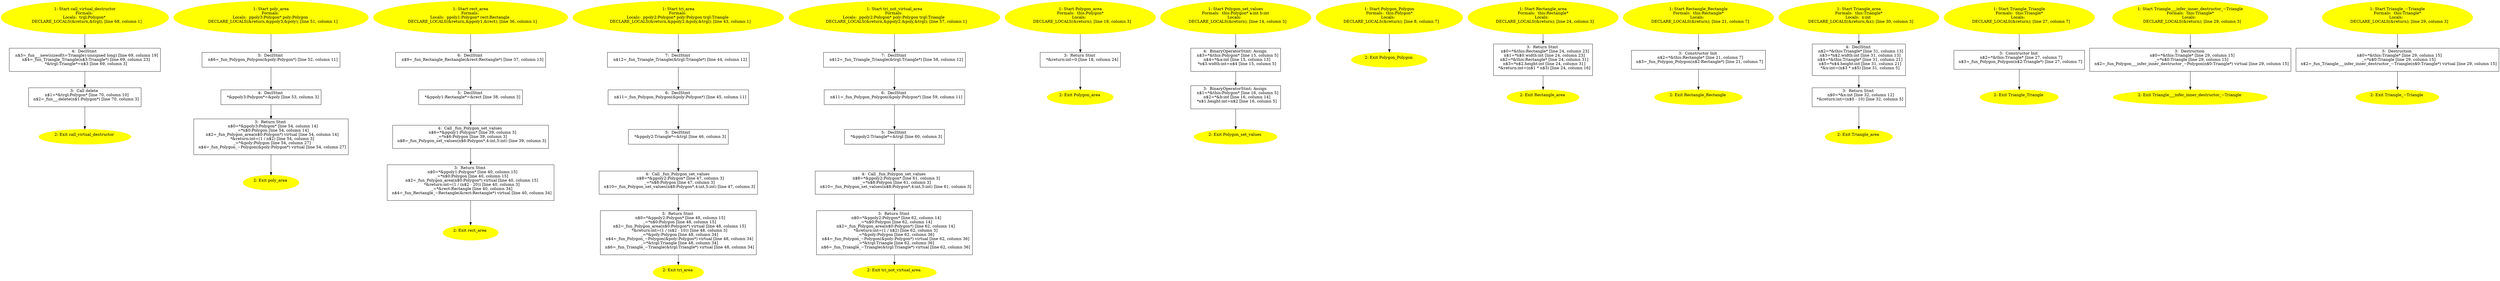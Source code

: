 /* @generated */
digraph cfg {
"call_virtual_destructor#6847397116347440235.d267757a410b72cac399f5e3d0ee0f45_1" [label="1: Start call_virtual_destructor\nFormals: \nLocals:  trgl:Polygon* \n   DECLARE_LOCALS(&return,&trgl); [line 68, column 1]\n " color=yellow style=filled]
	

	 "call_virtual_destructor#6847397116347440235.d267757a410b72cac399f5e3d0ee0f45_1" -> "call_virtual_destructor#6847397116347440235.d267757a410b72cac399f5e3d0ee0f45_4" ;
"call_virtual_destructor#6847397116347440235.d267757a410b72cac399f5e3d0ee0f45_2" [label="2: Exit call_virtual_destructor \n  " color=yellow style=filled]
	

"call_virtual_destructor#6847397116347440235.d267757a410b72cac399f5e3d0ee0f45_3" [label="3:  Call delete \n   n$1=*&trgl:Polygon* [line 70, column 10]\n  n$2=_fun___delete(n$1:Polygon*) [line 70, column 3]\n " shape="box"]
	

	 "call_virtual_destructor#6847397116347440235.d267757a410b72cac399f5e3d0ee0f45_3" -> "call_virtual_destructor#6847397116347440235.d267757a410b72cac399f5e3d0ee0f45_2" ;
"call_virtual_destructor#6847397116347440235.d267757a410b72cac399f5e3d0ee0f45_4" [label="4:  DeclStmt \n   n$3=_fun___new(sizeof(t=Triangle):unsigned long) [line 69, column 19]\n  n$4=_fun_Triangle_Triangle(n$3:Triangle*) [line 69, column 23]\n  *&trgl:Triangle*=n$3 [line 69, column 3]\n " shape="box"]
	

	 "call_virtual_destructor#6847397116347440235.d267757a410b72cac399f5e3d0ee0f45_4" -> "call_virtual_destructor#6847397116347440235.d267757a410b72cac399f5e3d0ee0f45_3" ;
"poly_area#4209622570361008343.816833144841084a7fd6071bbff4c354_1" [label="1: Start poly_area\nFormals: \nLocals:  ppoly3:Polygon* poly:Polygon \n   DECLARE_LOCALS(&return,&ppoly3,&poly); [line 51, column 1]\n " color=yellow style=filled]
	

	 "poly_area#4209622570361008343.816833144841084a7fd6071bbff4c354_1" -> "poly_area#4209622570361008343.816833144841084a7fd6071bbff4c354_5" ;
"poly_area#4209622570361008343.816833144841084a7fd6071bbff4c354_2" [label="2: Exit poly_area \n  " color=yellow style=filled]
	

"poly_area#4209622570361008343.816833144841084a7fd6071bbff4c354_3" [label="3:  Return Stmt \n   n$0=*&ppoly3:Polygon* [line 54, column 14]\n  _=*n$0:Polygon [line 54, column 14]\n  n$2=_fun_Polygon_area(n$0:Polygon*) virtual [line 54, column 14]\n  *&return:int=(1 / n$2) [line 54, column 3]\n  _=*&poly:Polygon [line 54, column 27]\n  n$4=_fun_Polygon_~Polygon(&poly:Polygon*) virtual [line 54, column 27]\n " shape="box"]
	

	 "poly_area#4209622570361008343.816833144841084a7fd6071bbff4c354_3" -> "poly_area#4209622570361008343.816833144841084a7fd6071bbff4c354_2" ;
"poly_area#4209622570361008343.816833144841084a7fd6071bbff4c354_4" [label="4:  DeclStmt \n   *&ppoly3:Polygon*=&poly [line 53, column 3]\n " shape="box"]
	

	 "poly_area#4209622570361008343.816833144841084a7fd6071bbff4c354_4" -> "poly_area#4209622570361008343.816833144841084a7fd6071bbff4c354_3" ;
"poly_area#4209622570361008343.816833144841084a7fd6071bbff4c354_5" [label="5:  DeclStmt \n   n$6=_fun_Polygon_Polygon(&poly:Polygon*) [line 52, column 11]\n " shape="box"]
	

	 "poly_area#4209622570361008343.816833144841084a7fd6071bbff4c354_5" -> "poly_area#4209622570361008343.816833144841084a7fd6071bbff4c354_4" ;
"rect_area#9087317270636867019.dedb17c23e2d96ddd6e1087003e78815_1" [label="1: Start rect_area\nFormals: \nLocals:  ppoly1:Polygon* rect:Rectangle \n   DECLARE_LOCALS(&return,&ppoly1,&rect); [line 36, column 1]\n " color=yellow style=filled]
	

	 "rect_area#9087317270636867019.dedb17c23e2d96ddd6e1087003e78815_1" -> "rect_area#9087317270636867019.dedb17c23e2d96ddd6e1087003e78815_6" ;
"rect_area#9087317270636867019.dedb17c23e2d96ddd6e1087003e78815_2" [label="2: Exit rect_area \n  " color=yellow style=filled]
	

"rect_area#9087317270636867019.dedb17c23e2d96ddd6e1087003e78815_3" [label="3:  Return Stmt \n   n$0=*&ppoly1:Polygon* [line 40, column 15]\n  _=*n$0:Polygon [line 40, column 15]\n  n$2=_fun_Polygon_area(n$0:Polygon*) virtual [line 40, column 15]\n  *&return:int=(1 / (n$2 - 20)) [line 40, column 3]\n  _=*&rect:Rectangle [line 40, column 34]\n  n$4=_fun_Rectangle_~Rectangle(&rect:Rectangle*) virtual [line 40, column 34]\n " shape="box"]
	

	 "rect_area#9087317270636867019.dedb17c23e2d96ddd6e1087003e78815_3" -> "rect_area#9087317270636867019.dedb17c23e2d96ddd6e1087003e78815_2" ;
"rect_area#9087317270636867019.dedb17c23e2d96ddd6e1087003e78815_4" [label="4:  Call _fun_Polygon_set_values \n   n$6=*&ppoly1:Polygon* [line 39, column 3]\n  _=*n$6:Polygon [line 39, column 3]\n  n$8=_fun_Polygon_set_values(n$6:Polygon*,4:int,5:int) [line 39, column 3]\n " shape="box"]
	

	 "rect_area#9087317270636867019.dedb17c23e2d96ddd6e1087003e78815_4" -> "rect_area#9087317270636867019.dedb17c23e2d96ddd6e1087003e78815_3" ;
"rect_area#9087317270636867019.dedb17c23e2d96ddd6e1087003e78815_5" [label="5:  DeclStmt \n   *&ppoly1:Rectangle*=&rect [line 38, column 3]\n " shape="box"]
	

	 "rect_area#9087317270636867019.dedb17c23e2d96ddd6e1087003e78815_5" -> "rect_area#9087317270636867019.dedb17c23e2d96ddd6e1087003e78815_4" ;
"rect_area#9087317270636867019.dedb17c23e2d96ddd6e1087003e78815_6" [label="6:  DeclStmt \n   n$9=_fun_Rectangle_Rectangle(&rect:Rectangle*) [line 37, column 13]\n " shape="box"]
	

	 "rect_area#9087317270636867019.dedb17c23e2d96ddd6e1087003e78815_6" -> "rect_area#9087317270636867019.dedb17c23e2d96ddd6e1087003e78815_5" ;
"tri_area#1215149030941579879.cc7663ab4ea89457778545059b70bc38_1" [label="1: Start tri_area\nFormals: \nLocals:  ppoly2:Polygon* poly:Polygon trgl:Triangle \n   DECLARE_LOCALS(&return,&ppoly2,&poly,&trgl); [line 43, column 1]\n " color=yellow style=filled]
	

	 "tri_area#1215149030941579879.cc7663ab4ea89457778545059b70bc38_1" -> "tri_area#1215149030941579879.cc7663ab4ea89457778545059b70bc38_7" ;
"tri_area#1215149030941579879.cc7663ab4ea89457778545059b70bc38_2" [label="2: Exit tri_area \n  " color=yellow style=filled]
	

"tri_area#1215149030941579879.cc7663ab4ea89457778545059b70bc38_3" [label="3:  Return Stmt \n   n$0=*&ppoly2:Polygon* [line 48, column 15]\n  _=*n$0:Polygon [line 48, column 15]\n  n$2=_fun_Polygon_area(n$0:Polygon*) virtual [line 48, column 15]\n  *&return:int=(1 / (n$2 - 10)) [line 48, column 3]\n  _=*&poly:Polygon [line 48, column 34]\n  n$4=_fun_Polygon_~Polygon(&poly:Polygon*) virtual [line 48, column 34]\n  _=*&trgl:Triangle [line 48, column 34]\n  n$6=_fun_Triangle_~Triangle(&trgl:Triangle*) virtual [line 48, column 34]\n " shape="box"]
	

	 "tri_area#1215149030941579879.cc7663ab4ea89457778545059b70bc38_3" -> "tri_area#1215149030941579879.cc7663ab4ea89457778545059b70bc38_2" ;
"tri_area#1215149030941579879.cc7663ab4ea89457778545059b70bc38_4" [label="4:  Call _fun_Polygon_set_values \n   n$8=*&ppoly2:Polygon* [line 47, column 3]\n  _=*n$8:Polygon [line 47, column 3]\n  n$10=_fun_Polygon_set_values(n$8:Polygon*,4:int,5:int) [line 47, column 3]\n " shape="box"]
	

	 "tri_area#1215149030941579879.cc7663ab4ea89457778545059b70bc38_4" -> "tri_area#1215149030941579879.cc7663ab4ea89457778545059b70bc38_3" ;
"tri_area#1215149030941579879.cc7663ab4ea89457778545059b70bc38_5" [label="5:  DeclStmt \n   *&ppoly2:Triangle*=&trgl [line 46, column 3]\n " shape="box"]
	

	 "tri_area#1215149030941579879.cc7663ab4ea89457778545059b70bc38_5" -> "tri_area#1215149030941579879.cc7663ab4ea89457778545059b70bc38_4" ;
"tri_area#1215149030941579879.cc7663ab4ea89457778545059b70bc38_6" [label="6:  DeclStmt \n   n$11=_fun_Polygon_Polygon(&poly:Polygon*) [line 45, column 11]\n " shape="box"]
	

	 "tri_area#1215149030941579879.cc7663ab4ea89457778545059b70bc38_6" -> "tri_area#1215149030941579879.cc7663ab4ea89457778545059b70bc38_5" ;
"tri_area#1215149030941579879.cc7663ab4ea89457778545059b70bc38_7" [label="7:  DeclStmt \n   n$12=_fun_Triangle_Triangle(&trgl:Triangle*) [line 44, column 12]\n " shape="box"]
	

	 "tri_area#1215149030941579879.cc7663ab4ea89457778545059b70bc38_7" -> "tri_area#1215149030941579879.cc7663ab4ea89457778545059b70bc38_6" ;
"tri_not_virtual_area#9435562296359660595.88e7106fc7dcfd34401502a9deb415ac_1" [label="1: Start tri_not_virtual_area\nFormals: \nLocals:  ppoly2:Polygon* poly:Polygon trgl:Triangle \n   DECLARE_LOCALS(&return,&ppoly2,&poly,&trgl); [line 57, column 1]\n " color=yellow style=filled]
	

	 "tri_not_virtual_area#9435562296359660595.88e7106fc7dcfd34401502a9deb415ac_1" -> "tri_not_virtual_area#9435562296359660595.88e7106fc7dcfd34401502a9deb415ac_7" ;
"tri_not_virtual_area#9435562296359660595.88e7106fc7dcfd34401502a9deb415ac_2" [label="2: Exit tri_not_virtual_area \n  " color=yellow style=filled]
	

"tri_not_virtual_area#9435562296359660595.88e7106fc7dcfd34401502a9deb415ac_3" [label="3:  Return Stmt \n   n$0=*&ppoly2:Polygon* [line 62, column 14]\n  _=*n$0:Polygon [line 62, column 14]\n  n$2=_fun_Polygon_area(n$0:Polygon*) [line 62, column 14]\n  *&return:int=(1 / n$2) [line 62, column 3]\n  _=*&poly:Polygon [line 62, column 36]\n  n$4=_fun_Polygon_~Polygon(&poly:Polygon*) virtual [line 62, column 36]\n  _=*&trgl:Triangle [line 62, column 36]\n  n$6=_fun_Triangle_~Triangle(&trgl:Triangle*) virtual [line 62, column 36]\n " shape="box"]
	

	 "tri_not_virtual_area#9435562296359660595.88e7106fc7dcfd34401502a9deb415ac_3" -> "tri_not_virtual_area#9435562296359660595.88e7106fc7dcfd34401502a9deb415ac_2" ;
"tri_not_virtual_area#9435562296359660595.88e7106fc7dcfd34401502a9deb415ac_4" [label="4:  Call _fun_Polygon_set_values \n   n$8=*&ppoly2:Polygon* [line 61, column 3]\n  _=*n$8:Polygon [line 61, column 3]\n  n$10=_fun_Polygon_set_values(n$8:Polygon*,4:int,5:int) [line 61, column 3]\n " shape="box"]
	

	 "tri_not_virtual_area#9435562296359660595.88e7106fc7dcfd34401502a9deb415ac_4" -> "tri_not_virtual_area#9435562296359660595.88e7106fc7dcfd34401502a9deb415ac_3" ;
"tri_not_virtual_area#9435562296359660595.88e7106fc7dcfd34401502a9deb415ac_5" [label="5:  DeclStmt \n   *&ppoly2:Triangle*=&trgl [line 60, column 3]\n " shape="box"]
	

	 "tri_not_virtual_area#9435562296359660595.88e7106fc7dcfd34401502a9deb415ac_5" -> "tri_not_virtual_area#9435562296359660595.88e7106fc7dcfd34401502a9deb415ac_4" ;
"tri_not_virtual_area#9435562296359660595.88e7106fc7dcfd34401502a9deb415ac_6" [label="6:  DeclStmt \n   n$11=_fun_Polygon_Polygon(&poly:Polygon*) [line 59, column 11]\n " shape="box"]
	

	 "tri_not_virtual_area#9435562296359660595.88e7106fc7dcfd34401502a9deb415ac_6" -> "tri_not_virtual_area#9435562296359660595.88e7106fc7dcfd34401502a9deb415ac_5" ;
"tri_not_virtual_area#9435562296359660595.88e7106fc7dcfd34401502a9deb415ac_7" [label="7:  DeclStmt \n   n$12=_fun_Triangle_Triangle(&trgl:Triangle*) [line 58, column 12]\n " shape="box"]
	

	 "tri_not_virtual_area#9435562296359660595.88e7106fc7dcfd34401502a9deb415ac_7" -> "tri_not_virtual_area#9435562296359660595.88e7106fc7dcfd34401502a9deb415ac_6" ;
"area#Polygon#(14534668876010564879).ccccc470b1eafda401273f4b27bbfa9f_1" [label="1: Start Polygon_area\nFormals:  this:Polygon*\nLocals:  \n   DECLARE_LOCALS(&return); [line 18, column 3]\n " color=yellow style=filled]
	

	 "area#Polygon#(14534668876010564879).ccccc470b1eafda401273f4b27bbfa9f_1" -> "area#Polygon#(14534668876010564879).ccccc470b1eafda401273f4b27bbfa9f_3" ;
"area#Polygon#(14534668876010564879).ccccc470b1eafda401273f4b27bbfa9f_2" [label="2: Exit Polygon_area \n  " color=yellow style=filled]
	

"area#Polygon#(14534668876010564879).ccccc470b1eafda401273f4b27bbfa9f_3" [label="3:  Return Stmt \n   *&return:int=0 [line 18, column 24]\n " shape="box"]
	

	 "area#Polygon#(14534668876010564879).ccccc470b1eafda401273f4b27bbfa9f_3" -> "area#Polygon#(14534668876010564879).ccccc470b1eafda401273f4b27bbfa9f_2" ;
"set_values#Polygon#(2698446688876490094).f9216ba6d3085c8bce59aeddec27f348_1" [label="1: Start Polygon_set_values\nFormals:  this:Polygon* a:int b:int\nLocals:  \n   DECLARE_LOCALS(&return); [line 14, column 3]\n " color=yellow style=filled]
	

	 "set_values#Polygon#(2698446688876490094).f9216ba6d3085c8bce59aeddec27f348_1" -> "set_values#Polygon#(2698446688876490094).f9216ba6d3085c8bce59aeddec27f348_4" ;
"set_values#Polygon#(2698446688876490094).f9216ba6d3085c8bce59aeddec27f348_2" [label="2: Exit Polygon_set_values \n  " color=yellow style=filled]
	

"set_values#Polygon#(2698446688876490094).f9216ba6d3085c8bce59aeddec27f348_3" [label="3:  BinaryOperatorStmt: Assign \n   n$1=*&this:Polygon* [line 16, column 5]\n  n$2=*&b:int [line 16, column 14]\n  *n$1.height:int=n$2 [line 16, column 5]\n " shape="box"]
	

	 "set_values#Polygon#(2698446688876490094).f9216ba6d3085c8bce59aeddec27f348_3" -> "set_values#Polygon#(2698446688876490094).f9216ba6d3085c8bce59aeddec27f348_2" ;
"set_values#Polygon#(2698446688876490094).f9216ba6d3085c8bce59aeddec27f348_4" [label="4:  BinaryOperatorStmt: Assign \n   n$3=*&this:Polygon* [line 15, column 5]\n  n$4=*&a:int [line 15, column 13]\n  *n$3.width:int=n$4 [line 15, column 5]\n " shape="box"]
	

	 "set_values#Polygon#(2698446688876490094).f9216ba6d3085c8bce59aeddec27f348_4" -> "set_values#Polygon#(2698446688876490094).f9216ba6d3085c8bce59aeddec27f348_3" ;
"Polygon#Polygon#{10850889526924573388}.39fcc5831c0234f5743317d6969628c2_1" [label="1: Start Polygon_Polygon\nFormals:  this:Polygon*\nLocals:  \n   DECLARE_LOCALS(&return); [line 8, column 7]\n " color=yellow style=filled]
	

	 "Polygon#Polygon#{10850889526924573388}.39fcc5831c0234f5743317d6969628c2_1" -> "Polygon#Polygon#{10850889526924573388}.39fcc5831c0234f5743317d6969628c2_2" ;
"Polygon#Polygon#{10850889526924573388}.39fcc5831c0234f5743317d6969628c2_2" [label="2: Exit Polygon_Polygon \n  " color=yellow style=filled]
	

"area#Rectangle#(14534668876010564879).9b17971eaa6024f5a21d98d4b495fbd8_1" [label="1: Start Rectangle_area\nFormals:  this:Rectangle*\nLocals:  \n   DECLARE_LOCALS(&return); [line 24, column 3]\n " color=yellow style=filled]
	

	 "area#Rectangle#(14534668876010564879).9b17971eaa6024f5a21d98d4b495fbd8_1" -> "area#Rectangle#(14534668876010564879).9b17971eaa6024f5a21d98d4b495fbd8_3" ;
"area#Rectangle#(14534668876010564879).9b17971eaa6024f5a21d98d4b495fbd8_2" [label="2: Exit Rectangle_area \n  " color=yellow style=filled]
	

"area#Rectangle#(14534668876010564879).9b17971eaa6024f5a21d98d4b495fbd8_3" [label="3:  Return Stmt \n   n$0=*&this:Rectangle* [line 24, column 23]\n  n$1=*n$0.width:int [line 24, column 23]\n  n$2=*&this:Rectangle* [line 24, column 31]\n  n$3=*n$2.height:int [line 24, column 31]\n  *&return:int=(n$1 * n$3) [line 24, column 16]\n " shape="box"]
	

	 "area#Rectangle#(14534668876010564879).9b17971eaa6024f5a21d98d4b495fbd8_3" -> "area#Rectangle#(14534668876010564879).9b17971eaa6024f5a21d98d4b495fbd8_2" ;
"Rectangle#Rectangle#{548993796743293985}.386f89cceb4c14e4fc014bcc1ec86f4b_1" [label="1: Start Rectangle_Rectangle\nFormals:  this:Rectangle*\nLocals:  \n   DECLARE_LOCALS(&return); [line 21, column 7]\n " color=yellow style=filled]
	

	 "Rectangle#Rectangle#{548993796743293985}.386f89cceb4c14e4fc014bcc1ec86f4b_1" -> "Rectangle#Rectangle#{548993796743293985}.386f89cceb4c14e4fc014bcc1ec86f4b_3" ;
"Rectangle#Rectangle#{548993796743293985}.386f89cceb4c14e4fc014bcc1ec86f4b_2" [label="2: Exit Rectangle_Rectangle \n  " color=yellow style=filled]
	

"Rectangle#Rectangle#{548993796743293985}.386f89cceb4c14e4fc014bcc1ec86f4b_3" [label="3:  Constructor Init \n   n$2=*&this:Rectangle* [line 21, column 7]\n  n$3=_fun_Polygon_Polygon(n$2:Rectangle*) [line 21, column 7]\n " shape="box"]
	

	 "Rectangle#Rectangle#{548993796743293985}.386f89cceb4c14e4fc014bcc1ec86f4b_3" -> "Rectangle#Rectangle#{548993796743293985}.386f89cceb4c14e4fc014bcc1ec86f4b_2" ;
"area#Triangle#(14534668876010564879).b2c96bbb8f170e9d12180637dc0d6da3_1" [label="1: Start Triangle_area\nFormals:  this:Triangle*\nLocals:  x:int \n   DECLARE_LOCALS(&return,&x); [line 30, column 3]\n " color=yellow style=filled]
	

	 "area#Triangle#(14534668876010564879).b2c96bbb8f170e9d12180637dc0d6da3_1" -> "area#Triangle#(14534668876010564879).b2c96bbb8f170e9d12180637dc0d6da3_4" ;
"area#Triangle#(14534668876010564879).b2c96bbb8f170e9d12180637dc0d6da3_2" [label="2: Exit Triangle_area \n  " color=yellow style=filled]
	

"area#Triangle#(14534668876010564879).b2c96bbb8f170e9d12180637dc0d6da3_3" [label="3:  Return Stmt \n   n$0=*&x:int [line 32, column 12]\n  *&return:int=(n$0 - 10) [line 32, column 5]\n " shape="box"]
	

	 "area#Triangle#(14534668876010564879).b2c96bbb8f170e9d12180637dc0d6da3_3" -> "area#Triangle#(14534668876010564879).b2c96bbb8f170e9d12180637dc0d6da3_2" ;
"area#Triangle#(14534668876010564879).b2c96bbb8f170e9d12180637dc0d6da3_4" [label="4:  DeclStmt \n   n$2=*&this:Triangle* [line 31, column 13]\n  n$3=*n$2.width:int [line 31, column 13]\n  n$4=*&this:Triangle* [line 31, column 21]\n  n$5=*n$4.height:int [line 31, column 21]\n  *&x:int=(n$3 * n$5) [line 31, column 5]\n " shape="box"]
	

	 "area#Triangle#(14534668876010564879).b2c96bbb8f170e9d12180637dc0d6da3_4" -> "area#Triangle#(14534668876010564879).b2c96bbb8f170e9d12180637dc0d6da3_3" ;
"Triangle#Triangle#{15421032765127472541}.26bfd28d102273793a62fe013a50a7d1_1" [label="1: Start Triangle_Triangle\nFormals:  this:Triangle*\nLocals:  \n   DECLARE_LOCALS(&return); [line 27, column 7]\n " color=yellow style=filled]
	

	 "Triangle#Triangle#{15421032765127472541}.26bfd28d102273793a62fe013a50a7d1_1" -> "Triangle#Triangle#{15421032765127472541}.26bfd28d102273793a62fe013a50a7d1_3" ;
"Triangle#Triangle#{15421032765127472541}.26bfd28d102273793a62fe013a50a7d1_2" [label="2: Exit Triangle_Triangle \n  " color=yellow style=filled]
	

"Triangle#Triangle#{15421032765127472541}.26bfd28d102273793a62fe013a50a7d1_3" [label="3:  Constructor Init \n   n$2=*&this:Triangle* [line 27, column 7]\n  n$3=_fun_Polygon_Polygon(n$2:Triangle*) [line 27, column 7]\n " shape="box"]
	

	 "Triangle#Triangle#{15421032765127472541}.26bfd28d102273793a62fe013a50a7d1_3" -> "Triangle#Triangle#{15421032765127472541}.26bfd28d102273793a62fe013a50a7d1_2" ;
"__infer_inner_destructor_~Triangle#Triangle#(14073216405110724792).c04c3fa3cd50a3125c149616f3af0105_1" [label="1: Start Triangle___infer_inner_destructor_~Triangle\nFormals:  this:Triangle*\nLocals:  \n   DECLARE_LOCALS(&return); [line 29, column 3]\n " color=yellow style=filled]
	

	 "__infer_inner_destructor_~Triangle#Triangle#(14073216405110724792).c04c3fa3cd50a3125c149616f3af0105_1" -> "__infer_inner_destructor_~Triangle#Triangle#(14073216405110724792).c04c3fa3cd50a3125c149616f3af0105_3" ;
"__infer_inner_destructor_~Triangle#Triangle#(14073216405110724792).c04c3fa3cd50a3125c149616f3af0105_2" [label="2: Exit Triangle___infer_inner_destructor_~Triangle \n  " color=yellow style=filled]
	

"__infer_inner_destructor_~Triangle#Triangle#(14073216405110724792).c04c3fa3cd50a3125c149616f3af0105_3" [label="3:  Destruction \n   n$0=*&this:Triangle* [line 29, column 15]\n  _=*n$0:Triangle [line 29, column 15]\n  n$2=_fun_Polygon___infer_inner_destructor_~Polygon(n$0:Triangle*) virtual [line 29, column 15]\n " shape="box"]
	

	 "__infer_inner_destructor_~Triangle#Triangle#(14073216405110724792).c04c3fa3cd50a3125c149616f3af0105_3" -> "__infer_inner_destructor_~Triangle#Triangle#(14073216405110724792).c04c3fa3cd50a3125c149616f3af0105_2" ;
"~Triangle#Triangle#(14073216405110724792).8adff4889e6d988a35e49531a9afaad5_1" [label="1: Start Triangle_~Triangle\nFormals:  this:Triangle*\nLocals:  \n   DECLARE_LOCALS(&return); [line 29, column 3]\n " color=yellow style=filled]
	

	 "~Triangle#Triangle#(14073216405110724792).8adff4889e6d988a35e49531a9afaad5_1" -> "~Triangle#Triangle#(14073216405110724792).8adff4889e6d988a35e49531a9afaad5_3" ;
"~Triangle#Triangle#(14073216405110724792).8adff4889e6d988a35e49531a9afaad5_2" [label="2: Exit Triangle_~Triangle \n  " color=yellow style=filled]
	

"~Triangle#Triangle#(14073216405110724792).8adff4889e6d988a35e49531a9afaad5_3" [label="3:  Destruction \n   n$0=*&this:Triangle* [line 29, column 15]\n  _=*n$0:Triangle [line 29, column 15]\n  n$2=_fun_Triangle___infer_inner_destructor_~Triangle(n$0:Triangle*) virtual [line 29, column 15]\n " shape="box"]
	

	 "~Triangle#Triangle#(14073216405110724792).8adff4889e6d988a35e49531a9afaad5_3" -> "~Triangle#Triangle#(14073216405110724792).8adff4889e6d988a35e49531a9afaad5_2" ;
}

